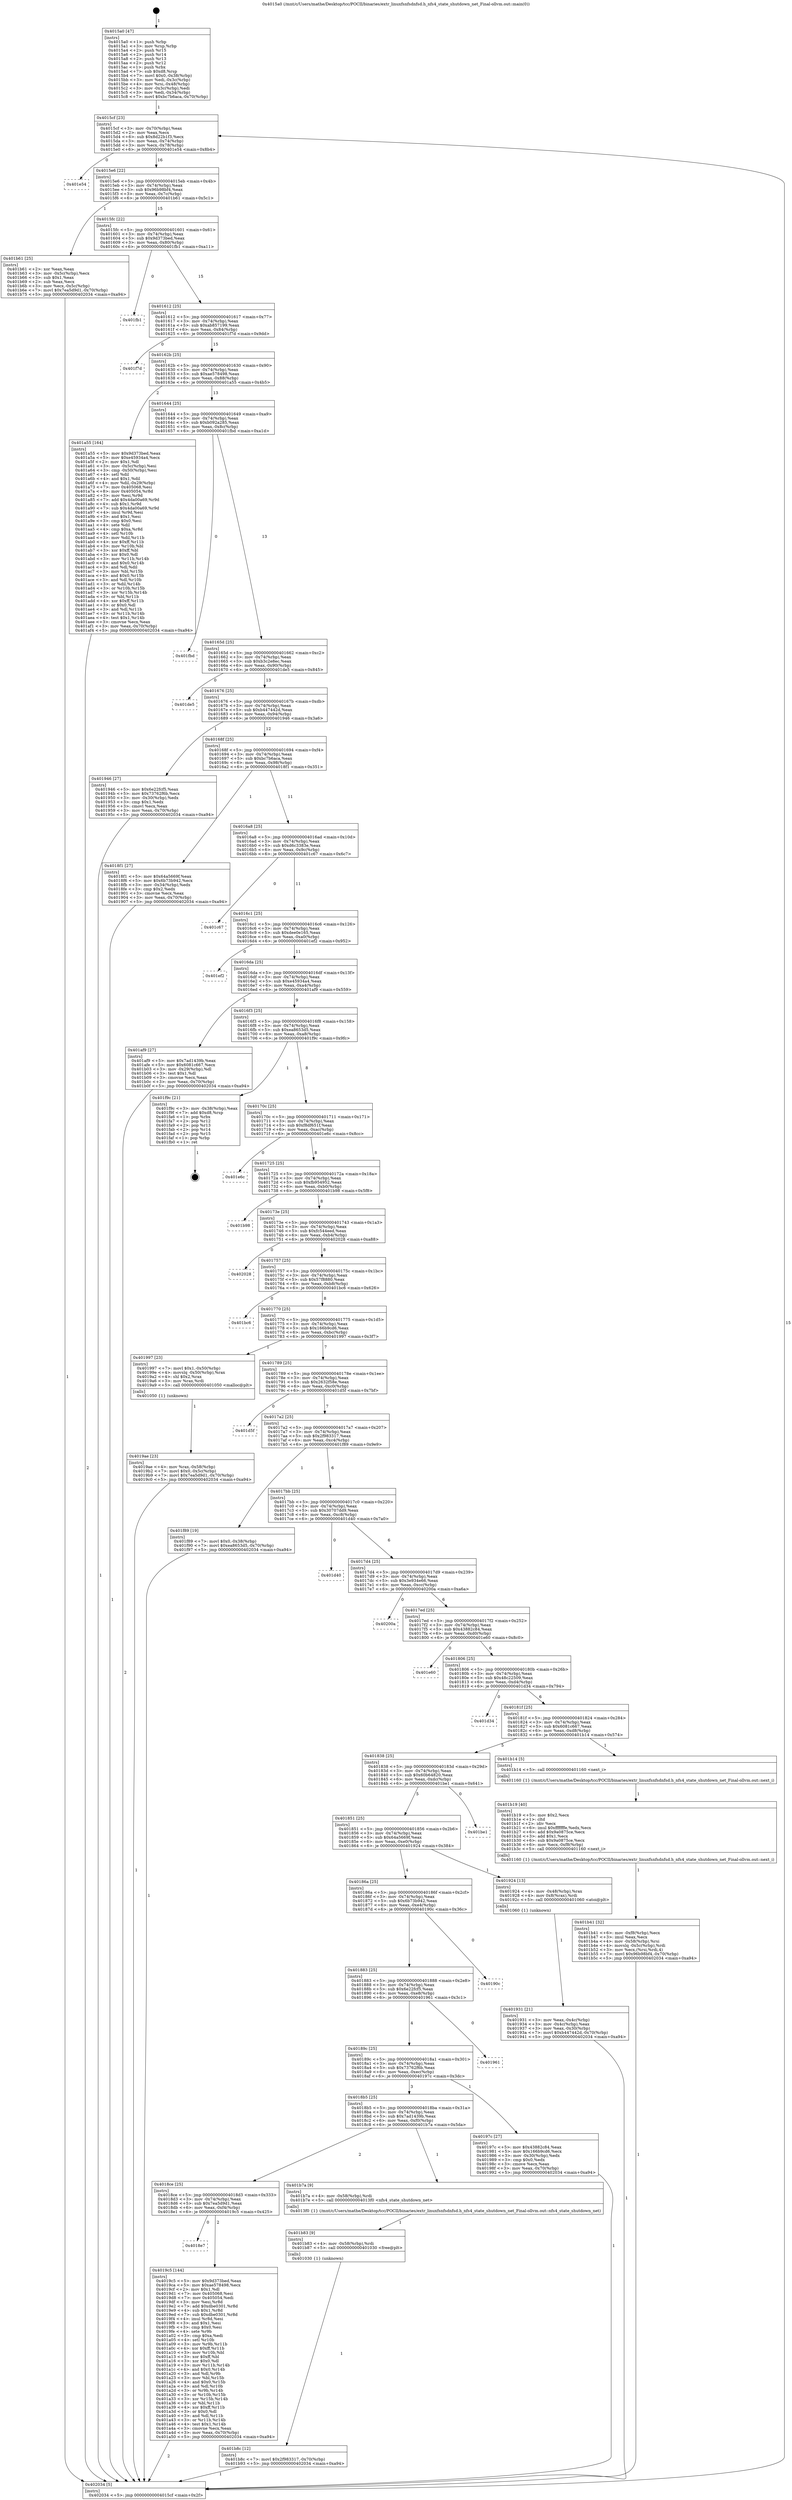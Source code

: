 digraph "0x4015a0" {
  label = "0x4015a0 (/mnt/c/Users/mathe/Desktop/tcc/POCII/binaries/extr_linuxfsnfsdnfsd.h_nfs4_state_shutdown_net_Final-ollvm.out::main(0))"
  labelloc = "t"
  node[shape=record]

  Entry [label="",width=0.3,height=0.3,shape=circle,fillcolor=black,style=filled]
  "0x4015cf" [label="{
     0x4015cf [23]\l
     | [instrs]\l
     &nbsp;&nbsp;0x4015cf \<+3\>: mov -0x70(%rbp),%eax\l
     &nbsp;&nbsp;0x4015d2 \<+2\>: mov %eax,%ecx\l
     &nbsp;&nbsp;0x4015d4 \<+6\>: sub $0x8d22b1f3,%ecx\l
     &nbsp;&nbsp;0x4015da \<+3\>: mov %eax,-0x74(%rbp)\l
     &nbsp;&nbsp;0x4015dd \<+3\>: mov %ecx,-0x78(%rbp)\l
     &nbsp;&nbsp;0x4015e0 \<+6\>: je 0000000000401e54 \<main+0x8b4\>\l
  }"]
  "0x401e54" [label="{
     0x401e54\l
  }", style=dashed]
  "0x4015e6" [label="{
     0x4015e6 [22]\l
     | [instrs]\l
     &nbsp;&nbsp;0x4015e6 \<+5\>: jmp 00000000004015eb \<main+0x4b\>\l
     &nbsp;&nbsp;0x4015eb \<+3\>: mov -0x74(%rbp),%eax\l
     &nbsp;&nbsp;0x4015ee \<+5\>: sub $0x96b98bf4,%eax\l
     &nbsp;&nbsp;0x4015f3 \<+3\>: mov %eax,-0x7c(%rbp)\l
     &nbsp;&nbsp;0x4015f6 \<+6\>: je 0000000000401b61 \<main+0x5c1\>\l
  }"]
  Exit [label="",width=0.3,height=0.3,shape=circle,fillcolor=black,style=filled,peripheries=2]
  "0x401b61" [label="{
     0x401b61 [25]\l
     | [instrs]\l
     &nbsp;&nbsp;0x401b61 \<+2\>: xor %eax,%eax\l
     &nbsp;&nbsp;0x401b63 \<+3\>: mov -0x5c(%rbp),%ecx\l
     &nbsp;&nbsp;0x401b66 \<+3\>: sub $0x1,%eax\l
     &nbsp;&nbsp;0x401b69 \<+2\>: sub %eax,%ecx\l
     &nbsp;&nbsp;0x401b6b \<+3\>: mov %ecx,-0x5c(%rbp)\l
     &nbsp;&nbsp;0x401b6e \<+7\>: movl $0x7ea5d9d1,-0x70(%rbp)\l
     &nbsp;&nbsp;0x401b75 \<+5\>: jmp 0000000000402034 \<main+0xa94\>\l
  }"]
  "0x4015fc" [label="{
     0x4015fc [22]\l
     | [instrs]\l
     &nbsp;&nbsp;0x4015fc \<+5\>: jmp 0000000000401601 \<main+0x61\>\l
     &nbsp;&nbsp;0x401601 \<+3\>: mov -0x74(%rbp),%eax\l
     &nbsp;&nbsp;0x401604 \<+5\>: sub $0x9d373bed,%eax\l
     &nbsp;&nbsp;0x401609 \<+3\>: mov %eax,-0x80(%rbp)\l
     &nbsp;&nbsp;0x40160c \<+6\>: je 0000000000401fb1 \<main+0xa11\>\l
  }"]
  "0x401b8c" [label="{
     0x401b8c [12]\l
     | [instrs]\l
     &nbsp;&nbsp;0x401b8c \<+7\>: movl $0x2f983317,-0x70(%rbp)\l
     &nbsp;&nbsp;0x401b93 \<+5\>: jmp 0000000000402034 \<main+0xa94\>\l
  }"]
  "0x401fb1" [label="{
     0x401fb1\l
  }", style=dashed]
  "0x401612" [label="{
     0x401612 [25]\l
     | [instrs]\l
     &nbsp;&nbsp;0x401612 \<+5\>: jmp 0000000000401617 \<main+0x77\>\l
     &nbsp;&nbsp;0x401617 \<+3\>: mov -0x74(%rbp),%eax\l
     &nbsp;&nbsp;0x40161a \<+5\>: sub $0xab857199,%eax\l
     &nbsp;&nbsp;0x40161f \<+6\>: mov %eax,-0x84(%rbp)\l
     &nbsp;&nbsp;0x401625 \<+6\>: je 0000000000401f7d \<main+0x9dd\>\l
  }"]
  "0x401b83" [label="{
     0x401b83 [9]\l
     | [instrs]\l
     &nbsp;&nbsp;0x401b83 \<+4\>: mov -0x58(%rbp),%rdi\l
     &nbsp;&nbsp;0x401b87 \<+5\>: call 0000000000401030 \<free@plt\>\l
     | [calls]\l
     &nbsp;&nbsp;0x401030 \{1\} (unknown)\l
  }"]
  "0x401f7d" [label="{
     0x401f7d\l
  }", style=dashed]
  "0x40162b" [label="{
     0x40162b [25]\l
     | [instrs]\l
     &nbsp;&nbsp;0x40162b \<+5\>: jmp 0000000000401630 \<main+0x90\>\l
     &nbsp;&nbsp;0x401630 \<+3\>: mov -0x74(%rbp),%eax\l
     &nbsp;&nbsp;0x401633 \<+5\>: sub $0xae578498,%eax\l
     &nbsp;&nbsp;0x401638 \<+6\>: mov %eax,-0x88(%rbp)\l
     &nbsp;&nbsp;0x40163e \<+6\>: je 0000000000401a55 \<main+0x4b5\>\l
  }"]
  "0x401b41" [label="{
     0x401b41 [32]\l
     | [instrs]\l
     &nbsp;&nbsp;0x401b41 \<+6\>: mov -0xf8(%rbp),%ecx\l
     &nbsp;&nbsp;0x401b47 \<+3\>: imul %eax,%ecx\l
     &nbsp;&nbsp;0x401b4a \<+4\>: mov -0x58(%rbp),%rsi\l
     &nbsp;&nbsp;0x401b4e \<+4\>: movslq -0x5c(%rbp),%rdi\l
     &nbsp;&nbsp;0x401b52 \<+3\>: mov %ecx,(%rsi,%rdi,4)\l
     &nbsp;&nbsp;0x401b55 \<+7\>: movl $0x96b98bf4,-0x70(%rbp)\l
     &nbsp;&nbsp;0x401b5c \<+5\>: jmp 0000000000402034 \<main+0xa94\>\l
  }"]
  "0x401a55" [label="{
     0x401a55 [164]\l
     | [instrs]\l
     &nbsp;&nbsp;0x401a55 \<+5\>: mov $0x9d373bed,%eax\l
     &nbsp;&nbsp;0x401a5a \<+5\>: mov $0xe45934a4,%ecx\l
     &nbsp;&nbsp;0x401a5f \<+2\>: mov $0x1,%dl\l
     &nbsp;&nbsp;0x401a61 \<+3\>: mov -0x5c(%rbp),%esi\l
     &nbsp;&nbsp;0x401a64 \<+3\>: cmp -0x50(%rbp),%esi\l
     &nbsp;&nbsp;0x401a67 \<+4\>: setl %dil\l
     &nbsp;&nbsp;0x401a6b \<+4\>: and $0x1,%dil\l
     &nbsp;&nbsp;0x401a6f \<+4\>: mov %dil,-0x29(%rbp)\l
     &nbsp;&nbsp;0x401a73 \<+7\>: mov 0x405068,%esi\l
     &nbsp;&nbsp;0x401a7a \<+8\>: mov 0x405054,%r8d\l
     &nbsp;&nbsp;0x401a82 \<+3\>: mov %esi,%r9d\l
     &nbsp;&nbsp;0x401a85 \<+7\>: add $0x4da00a69,%r9d\l
     &nbsp;&nbsp;0x401a8c \<+4\>: sub $0x1,%r9d\l
     &nbsp;&nbsp;0x401a90 \<+7\>: sub $0x4da00a69,%r9d\l
     &nbsp;&nbsp;0x401a97 \<+4\>: imul %r9d,%esi\l
     &nbsp;&nbsp;0x401a9b \<+3\>: and $0x1,%esi\l
     &nbsp;&nbsp;0x401a9e \<+3\>: cmp $0x0,%esi\l
     &nbsp;&nbsp;0x401aa1 \<+4\>: sete %dil\l
     &nbsp;&nbsp;0x401aa5 \<+4\>: cmp $0xa,%r8d\l
     &nbsp;&nbsp;0x401aa9 \<+4\>: setl %r10b\l
     &nbsp;&nbsp;0x401aad \<+3\>: mov %dil,%r11b\l
     &nbsp;&nbsp;0x401ab0 \<+4\>: xor $0xff,%r11b\l
     &nbsp;&nbsp;0x401ab4 \<+3\>: mov %r10b,%bl\l
     &nbsp;&nbsp;0x401ab7 \<+3\>: xor $0xff,%bl\l
     &nbsp;&nbsp;0x401aba \<+3\>: xor $0x0,%dl\l
     &nbsp;&nbsp;0x401abd \<+3\>: mov %r11b,%r14b\l
     &nbsp;&nbsp;0x401ac0 \<+4\>: and $0x0,%r14b\l
     &nbsp;&nbsp;0x401ac4 \<+3\>: and %dl,%dil\l
     &nbsp;&nbsp;0x401ac7 \<+3\>: mov %bl,%r15b\l
     &nbsp;&nbsp;0x401aca \<+4\>: and $0x0,%r15b\l
     &nbsp;&nbsp;0x401ace \<+3\>: and %dl,%r10b\l
     &nbsp;&nbsp;0x401ad1 \<+3\>: or %dil,%r14b\l
     &nbsp;&nbsp;0x401ad4 \<+3\>: or %r10b,%r15b\l
     &nbsp;&nbsp;0x401ad7 \<+3\>: xor %r15b,%r14b\l
     &nbsp;&nbsp;0x401ada \<+3\>: or %bl,%r11b\l
     &nbsp;&nbsp;0x401add \<+4\>: xor $0xff,%r11b\l
     &nbsp;&nbsp;0x401ae1 \<+3\>: or $0x0,%dl\l
     &nbsp;&nbsp;0x401ae4 \<+3\>: and %dl,%r11b\l
     &nbsp;&nbsp;0x401ae7 \<+3\>: or %r11b,%r14b\l
     &nbsp;&nbsp;0x401aea \<+4\>: test $0x1,%r14b\l
     &nbsp;&nbsp;0x401aee \<+3\>: cmovne %ecx,%eax\l
     &nbsp;&nbsp;0x401af1 \<+3\>: mov %eax,-0x70(%rbp)\l
     &nbsp;&nbsp;0x401af4 \<+5\>: jmp 0000000000402034 \<main+0xa94\>\l
  }"]
  "0x401644" [label="{
     0x401644 [25]\l
     | [instrs]\l
     &nbsp;&nbsp;0x401644 \<+5\>: jmp 0000000000401649 \<main+0xa9\>\l
     &nbsp;&nbsp;0x401649 \<+3\>: mov -0x74(%rbp),%eax\l
     &nbsp;&nbsp;0x40164c \<+5\>: sub $0xb092a285,%eax\l
     &nbsp;&nbsp;0x401651 \<+6\>: mov %eax,-0x8c(%rbp)\l
     &nbsp;&nbsp;0x401657 \<+6\>: je 0000000000401fbd \<main+0xa1d\>\l
  }"]
  "0x401b19" [label="{
     0x401b19 [40]\l
     | [instrs]\l
     &nbsp;&nbsp;0x401b19 \<+5\>: mov $0x2,%ecx\l
     &nbsp;&nbsp;0x401b1e \<+1\>: cltd\l
     &nbsp;&nbsp;0x401b1f \<+2\>: idiv %ecx\l
     &nbsp;&nbsp;0x401b21 \<+6\>: imul $0xfffffffe,%edx,%ecx\l
     &nbsp;&nbsp;0x401b27 \<+6\>: add $0x9a0875ce,%ecx\l
     &nbsp;&nbsp;0x401b2d \<+3\>: add $0x1,%ecx\l
     &nbsp;&nbsp;0x401b30 \<+6\>: sub $0x9a0875ce,%ecx\l
     &nbsp;&nbsp;0x401b36 \<+6\>: mov %ecx,-0xf8(%rbp)\l
     &nbsp;&nbsp;0x401b3c \<+5\>: call 0000000000401160 \<next_i\>\l
     | [calls]\l
     &nbsp;&nbsp;0x401160 \{1\} (/mnt/c/Users/mathe/Desktop/tcc/POCII/binaries/extr_linuxfsnfsdnfsd.h_nfs4_state_shutdown_net_Final-ollvm.out::next_i)\l
  }"]
  "0x401fbd" [label="{
     0x401fbd\l
  }", style=dashed]
  "0x40165d" [label="{
     0x40165d [25]\l
     | [instrs]\l
     &nbsp;&nbsp;0x40165d \<+5\>: jmp 0000000000401662 \<main+0xc2\>\l
     &nbsp;&nbsp;0x401662 \<+3\>: mov -0x74(%rbp),%eax\l
     &nbsp;&nbsp;0x401665 \<+5\>: sub $0xb3c2e8ec,%eax\l
     &nbsp;&nbsp;0x40166a \<+6\>: mov %eax,-0x90(%rbp)\l
     &nbsp;&nbsp;0x401670 \<+6\>: je 0000000000401de5 \<main+0x845\>\l
  }"]
  "0x4018e7" [label="{
     0x4018e7\l
  }", style=dashed]
  "0x401de5" [label="{
     0x401de5\l
  }", style=dashed]
  "0x401676" [label="{
     0x401676 [25]\l
     | [instrs]\l
     &nbsp;&nbsp;0x401676 \<+5\>: jmp 000000000040167b \<main+0xdb\>\l
     &nbsp;&nbsp;0x40167b \<+3\>: mov -0x74(%rbp),%eax\l
     &nbsp;&nbsp;0x40167e \<+5\>: sub $0xb447442d,%eax\l
     &nbsp;&nbsp;0x401683 \<+6\>: mov %eax,-0x94(%rbp)\l
     &nbsp;&nbsp;0x401689 \<+6\>: je 0000000000401946 \<main+0x3a6\>\l
  }"]
  "0x4019c5" [label="{
     0x4019c5 [144]\l
     | [instrs]\l
     &nbsp;&nbsp;0x4019c5 \<+5\>: mov $0x9d373bed,%eax\l
     &nbsp;&nbsp;0x4019ca \<+5\>: mov $0xae578498,%ecx\l
     &nbsp;&nbsp;0x4019cf \<+2\>: mov $0x1,%dl\l
     &nbsp;&nbsp;0x4019d1 \<+7\>: mov 0x405068,%esi\l
     &nbsp;&nbsp;0x4019d8 \<+7\>: mov 0x405054,%edi\l
     &nbsp;&nbsp;0x4019df \<+3\>: mov %esi,%r8d\l
     &nbsp;&nbsp;0x4019e2 \<+7\>: add $0xdbe0301,%r8d\l
     &nbsp;&nbsp;0x4019e9 \<+4\>: sub $0x1,%r8d\l
     &nbsp;&nbsp;0x4019ed \<+7\>: sub $0xdbe0301,%r8d\l
     &nbsp;&nbsp;0x4019f4 \<+4\>: imul %r8d,%esi\l
     &nbsp;&nbsp;0x4019f8 \<+3\>: and $0x1,%esi\l
     &nbsp;&nbsp;0x4019fb \<+3\>: cmp $0x0,%esi\l
     &nbsp;&nbsp;0x4019fe \<+4\>: sete %r9b\l
     &nbsp;&nbsp;0x401a02 \<+3\>: cmp $0xa,%edi\l
     &nbsp;&nbsp;0x401a05 \<+4\>: setl %r10b\l
     &nbsp;&nbsp;0x401a09 \<+3\>: mov %r9b,%r11b\l
     &nbsp;&nbsp;0x401a0c \<+4\>: xor $0xff,%r11b\l
     &nbsp;&nbsp;0x401a10 \<+3\>: mov %r10b,%bl\l
     &nbsp;&nbsp;0x401a13 \<+3\>: xor $0xff,%bl\l
     &nbsp;&nbsp;0x401a16 \<+3\>: xor $0x0,%dl\l
     &nbsp;&nbsp;0x401a19 \<+3\>: mov %r11b,%r14b\l
     &nbsp;&nbsp;0x401a1c \<+4\>: and $0x0,%r14b\l
     &nbsp;&nbsp;0x401a20 \<+3\>: and %dl,%r9b\l
     &nbsp;&nbsp;0x401a23 \<+3\>: mov %bl,%r15b\l
     &nbsp;&nbsp;0x401a26 \<+4\>: and $0x0,%r15b\l
     &nbsp;&nbsp;0x401a2a \<+3\>: and %dl,%r10b\l
     &nbsp;&nbsp;0x401a2d \<+3\>: or %r9b,%r14b\l
     &nbsp;&nbsp;0x401a30 \<+3\>: or %r10b,%r15b\l
     &nbsp;&nbsp;0x401a33 \<+3\>: xor %r15b,%r14b\l
     &nbsp;&nbsp;0x401a36 \<+3\>: or %bl,%r11b\l
     &nbsp;&nbsp;0x401a39 \<+4\>: xor $0xff,%r11b\l
     &nbsp;&nbsp;0x401a3d \<+3\>: or $0x0,%dl\l
     &nbsp;&nbsp;0x401a40 \<+3\>: and %dl,%r11b\l
     &nbsp;&nbsp;0x401a43 \<+3\>: or %r11b,%r14b\l
     &nbsp;&nbsp;0x401a46 \<+4\>: test $0x1,%r14b\l
     &nbsp;&nbsp;0x401a4a \<+3\>: cmovne %ecx,%eax\l
     &nbsp;&nbsp;0x401a4d \<+3\>: mov %eax,-0x70(%rbp)\l
     &nbsp;&nbsp;0x401a50 \<+5\>: jmp 0000000000402034 \<main+0xa94\>\l
  }"]
  "0x401946" [label="{
     0x401946 [27]\l
     | [instrs]\l
     &nbsp;&nbsp;0x401946 \<+5\>: mov $0x6e22fcf5,%eax\l
     &nbsp;&nbsp;0x40194b \<+5\>: mov $0x73762f6b,%ecx\l
     &nbsp;&nbsp;0x401950 \<+3\>: mov -0x30(%rbp),%edx\l
     &nbsp;&nbsp;0x401953 \<+3\>: cmp $0x1,%edx\l
     &nbsp;&nbsp;0x401956 \<+3\>: cmovl %ecx,%eax\l
     &nbsp;&nbsp;0x401959 \<+3\>: mov %eax,-0x70(%rbp)\l
     &nbsp;&nbsp;0x40195c \<+5\>: jmp 0000000000402034 \<main+0xa94\>\l
  }"]
  "0x40168f" [label="{
     0x40168f [25]\l
     | [instrs]\l
     &nbsp;&nbsp;0x40168f \<+5\>: jmp 0000000000401694 \<main+0xf4\>\l
     &nbsp;&nbsp;0x401694 \<+3\>: mov -0x74(%rbp),%eax\l
     &nbsp;&nbsp;0x401697 \<+5\>: sub $0xbc7b6aca,%eax\l
     &nbsp;&nbsp;0x40169c \<+6\>: mov %eax,-0x98(%rbp)\l
     &nbsp;&nbsp;0x4016a2 \<+6\>: je 00000000004018f1 \<main+0x351\>\l
  }"]
  "0x4018ce" [label="{
     0x4018ce [25]\l
     | [instrs]\l
     &nbsp;&nbsp;0x4018ce \<+5\>: jmp 00000000004018d3 \<main+0x333\>\l
     &nbsp;&nbsp;0x4018d3 \<+3\>: mov -0x74(%rbp),%eax\l
     &nbsp;&nbsp;0x4018d6 \<+5\>: sub $0x7ea5d9d1,%eax\l
     &nbsp;&nbsp;0x4018db \<+6\>: mov %eax,-0xf4(%rbp)\l
     &nbsp;&nbsp;0x4018e1 \<+6\>: je 00000000004019c5 \<main+0x425\>\l
  }"]
  "0x4018f1" [label="{
     0x4018f1 [27]\l
     | [instrs]\l
     &nbsp;&nbsp;0x4018f1 \<+5\>: mov $0x64a5669f,%eax\l
     &nbsp;&nbsp;0x4018f6 \<+5\>: mov $0x6b73b942,%ecx\l
     &nbsp;&nbsp;0x4018fb \<+3\>: mov -0x34(%rbp),%edx\l
     &nbsp;&nbsp;0x4018fe \<+3\>: cmp $0x2,%edx\l
     &nbsp;&nbsp;0x401901 \<+3\>: cmovne %ecx,%eax\l
     &nbsp;&nbsp;0x401904 \<+3\>: mov %eax,-0x70(%rbp)\l
     &nbsp;&nbsp;0x401907 \<+5\>: jmp 0000000000402034 \<main+0xa94\>\l
  }"]
  "0x4016a8" [label="{
     0x4016a8 [25]\l
     | [instrs]\l
     &nbsp;&nbsp;0x4016a8 \<+5\>: jmp 00000000004016ad \<main+0x10d\>\l
     &nbsp;&nbsp;0x4016ad \<+3\>: mov -0x74(%rbp),%eax\l
     &nbsp;&nbsp;0x4016b0 \<+5\>: sub $0xd6c3383e,%eax\l
     &nbsp;&nbsp;0x4016b5 \<+6\>: mov %eax,-0x9c(%rbp)\l
     &nbsp;&nbsp;0x4016bb \<+6\>: je 0000000000401c67 \<main+0x6c7\>\l
  }"]
  "0x402034" [label="{
     0x402034 [5]\l
     | [instrs]\l
     &nbsp;&nbsp;0x402034 \<+5\>: jmp 00000000004015cf \<main+0x2f\>\l
  }"]
  "0x4015a0" [label="{
     0x4015a0 [47]\l
     | [instrs]\l
     &nbsp;&nbsp;0x4015a0 \<+1\>: push %rbp\l
     &nbsp;&nbsp;0x4015a1 \<+3\>: mov %rsp,%rbp\l
     &nbsp;&nbsp;0x4015a4 \<+2\>: push %r15\l
     &nbsp;&nbsp;0x4015a6 \<+2\>: push %r14\l
     &nbsp;&nbsp;0x4015a8 \<+2\>: push %r13\l
     &nbsp;&nbsp;0x4015aa \<+2\>: push %r12\l
     &nbsp;&nbsp;0x4015ac \<+1\>: push %rbx\l
     &nbsp;&nbsp;0x4015ad \<+7\>: sub $0xd8,%rsp\l
     &nbsp;&nbsp;0x4015b4 \<+7\>: movl $0x0,-0x38(%rbp)\l
     &nbsp;&nbsp;0x4015bb \<+3\>: mov %edi,-0x3c(%rbp)\l
     &nbsp;&nbsp;0x4015be \<+4\>: mov %rsi,-0x48(%rbp)\l
     &nbsp;&nbsp;0x4015c2 \<+3\>: mov -0x3c(%rbp),%edi\l
     &nbsp;&nbsp;0x4015c5 \<+3\>: mov %edi,-0x34(%rbp)\l
     &nbsp;&nbsp;0x4015c8 \<+7\>: movl $0xbc7b6aca,-0x70(%rbp)\l
  }"]
  "0x401b7a" [label="{
     0x401b7a [9]\l
     | [instrs]\l
     &nbsp;&nbsp;0x401b7a \<+4\>: mov -0x58(%rbp),%rdi\l
     &nbsp;&nbsp;0x401b7e \<+5\>: call 00000000004013f0 \<nfs4_state_shutdown_net\>\l
     | [calls]\l
     &nbsp;&nbsp;0x4013f0 \{1\} (/mnt/c/Users/mathe/Desktop/tcc/POCII/binaries/extr_linuxfsnfsdnfsd.h_nfs4_state_shutdown_net_Final-ollvm.out::nfs4_state_shutdown_net)\l
  }"]
  "0x401c67" [label="{
     0x401c67\l
  }", style=dashed]
  "0x4016c1" [label="{
     0x4016c1 [25]\l
     | [instrs]\l
     &nbsp;&nbsp;0x4016c1 \<+5\>: jmp 00000000004016c6 \<main+0x126\>\l
     &nbsp;&nbsp;0x4016c6 \<+3\>: mov -0x74(%rbp),%eax\l
     &nbsp;&nbsp;0x4016c9 \<+5\>: sub $0xdee0e165,%eax\l
     &nbsp;&nbsp;0x4016ce \<+6\>: mov %eax,-0xa0(%rbp)\l
     &nbsp;&nbsp;0x4016d4 \<+6\>: je 0000000000401ef2 \<main+0x952\>\l
  }"]
  "0x4019ae" [label="{
     0x4019ae [23]\l
     | [instrs]\l
     &nbsp;&nbsp;0x4019ae \<+4\>: mov %rax,-0x58(%rbp)\l
     &nbsp;&nbsp;0x4019b2 \<+7\>: movl $0x0,-0x5c(%rbp)\l
     &nbsp;&nbsp;0x4019b9 \<+7\>: movl $0x7ea5d9d1,-0x70(%rbp)\l
     &nbsp;&nbsp;0x4019c0 \<+5\>: jmp 0000000000402034 \<main+0xa94\>\l
  }"]
  "0x401ef2" [label="{
     0x401ef2\l
  }", style=dashed]
  "0x4016da" [label="{
     0x4016da [25]\l
     | [instrs]\l
     &nbsp;&nbsp;0x4016da \<+5\>: jmp 00000000004016df \<main+0x13f\>\l
     &nbsp;&nbsp;0x4016df \<+3\>: mov -0x74(%rbp),%eax\l
     &nbsp;&nbsp;0x4016e2 \<+5\>: sub $0xe45934a4,%eax\l
     &nbsp;&nbsp;0x4016e7 \<+6\>: mov %eax,-0xa4(%rbp)\l
     &nbsp;&nbsp;0x4016ed \<+6\>: je 0000000000401af9 \<main+0x559\>\l
  }"]
  "0x4018b5" [label="{
     0x4018b5 [25]\l
     | [instrs]\l
     &nbsp;&nbsp;0x4018b5 \<+5\>: jmp 00000000004018ba \<main+0x31a\>\l
     &nbsp;&nbsp;0x4018ba \<+3\>: mov -0x74(%rbp),%eax\l
     &nbsp;&nbsp;0x4018bd \<+5\>: sub $0x7ad1439b,%eax\l
     &nbsp;&nbsp;0x4018c2 \<+6\>: mov %eax,-0xf0(%rbp)\l
     &nbsp;&nbsp;0x4018c8 \<+6\>: je 0000000000401b7a \<main+0x5da\>\l
  }"]
  "0x401af9" [label="{
     0x401af9 [27]\l
     | [instrs]\l
     &nbsp;&nbsp;0x401af9 \<+5\>: mov $0x7ad1439b,%eax\l
     &nbsp;&nbsp;0x401afe \<+5\>: mov $0x6081c667,%ecx\l
     &nbsp;&nbsp;0x401b03 \<+3\>: mov -0x29(%rbp),%dl\l
     &nbsp;&nbsp;0x401b06 \<+3\>: test $0x1,%dl\l
     &nbsp;&nbsp;0x401b09 \<+3\>: cmovne %ecx,%eax\l
     &nbsp;&nbsp;0x401b0c \<+3\>: mov %eax,-0x70(%rbp)\l
     &nbsp;&nbsp;0x401b0f \<+5\>: jmp 0000000000402034 \<main+0xa94\>\l
  }"]
  "0x4016f3" [label="{
     0x4016f3 [25]\l
     | [instrs]\l
     &nbsp;&nbsp;0x4016f3 \<+5\>: jmp 00000000004016f8 \<main+0x158\>\l
     &nbsp;&nbsp;0x4016f8 \<+3\>: mov -0x74(%rbp),%eax\l
     &nbsp;&nbsp;0x4016fb \<+5\>: sub $0xea8653d5,%eax\l
     &nbsp;&nbsp;0x401700 \<+6\>: mov %eax,-0xa8(%rbp)\l
     &nbsp;&nbsp;0x401706 \<+6\>: je 0000000000401f9c \<main+0x9fc\>\l
  }"]
  "0x40197c" [label="{
     0x40197c [27]\l
     | [instrs]\l
     &nbsp;&nbsp;0x40197c \<+5\>: mov $0x43882c84,%eax\l
     &nbsp;&nbsp;0x401981 \<+5\>: mov $0x166b9cd6,%ecx\l
     &nbsp;&nbsp;0x401986 \<+3\>: mov -0x30(%rbp),%edx\l
     &nbsp;&nbsp;0x401989 \<+3\>: cmp $0x0,%edx\l
     &nbsp;&nbsp;0x40198c \<+3\>: cmove %ecx,%eax\l
     &nbsp;&nbsp;0x40198f \<+3\>: mov %eax,-0x70(%rbp)\l
     &nbsp;&nbsp;0x401992 \<+5\>: jmp 0000000000402034 \<main+0xa94\>\l
  }"]
  "0x401f9c" [label="{
     0x401f9c [21]\l
     | [instrs]\l
     &nbsp;&nbsp;0x401f9c \<+3\>: mov -0x38(%rbp),%eax\l
     &nbsp;&nbsp;0x401f9f \<+7\>: add $0xd8,%rsp\l
     &nbsp;&nbsp;0x401fa6 \<+1\>: pop %rbx\l
     &nbsp;&nbsp;0x401fa7 \<+2\>: pop %r12\l
     &nbsp;&nbsp;0x401fa9 \<+2\>: pop %r13\l
     &nbsp;&nbsp;0x401fab \<+2\>: pop %r14\l
     &nbsp;&nbsp;0x401fad \<+2\>: pop %r15\l
     &nbsp;&nbsp;0x401faf \<+1\>: pop %rbp\l
     &nbsp;&nbsp;0x401fb0 \<+1\>: ret\l
  }"]
  "0x40170c" [label="{
     0x40170c [25]\l
     | [instrs]\l
     &nbsp;&nbsp;0x40170c \<+5\>: jmp 0000000000401711 \<main+0x171\>\l
     &nbsp;&nbsp;0x401711 \<+3\>: mov -0x74(%rbp),%eax\l
     &nbsp;&nbsp;0x401714 \<+5\>: sub $0xf8df651f,%eax\l
     &nbsp;&nbsp;0x401719 \<+6\>: mov %eax,-0xac(%rbp)\l
     &nbsp;&nbsp;0x40171f \<+6\>: je 0000000000401e6c \<main+0x8cc\>\l
  }"]
  "0x40189c" [label="{
     0x40189c [25]\l
     | [instrs]\l
     &nbsp;&nbsp;0x40189c \<+5\>: jmp 00000000004018a1 \<main+0x301\>\l
     &nbsp;&nbsp;0x4018a1 \<+3\>: mov -0x74(%rbp),%eax\l
     &nbsp;&nbsp;0x4018a4 \<+5\>: sub $0x73762f6b,%eax\l
     &nbsp;&nbsp;0x4018a9 \<+6\>: mov %eax,-0xec(%rbp)\l
     &nbsp;&nbsp;0x4018af \<+6\>: je 000000000040197c \<main+0x3dc\>\l
  }"]
  "0x401e6c" [label="{
     0x401e6c\l
  }", style=dashed]
  "0x401725" [label="{
     0x401725 [25]\l
     | [instrs]\l
     &nbsp;&nbsp;0x401725 \<+5\>: jmp 000000000040172a \<main+0x18a\>\l
     &nbsp;&nbsp;0x40172a \<+3\>: mov -0x74(%rbp),%eax\l
     &nbsp;&nbsp;0x40172d \<+5\>: sub $0xfb954952,%eax\l
     &nbsp;&nbsp;0x401732 \<+6\>: mov %eax,-0xb0(%rbp)\l
     &nbsp;&nbsp;0x401738 \<+6\>: je 0000000000401b98 \<main+0x5f8\>\l
  }"]
  "0x401961" [label="{
     0x401961\l
  }", style=dashed]
  "0x401b98" [label="{
     0x401b98\l
  }", style=dashed]
  "0x40173e" [label="{
     0x40173e [25]\l
     | [instrs]\l
     &nbsp;&nbsp;0x40173e \<+5\>: jmp 0000000000401743 \<main+0x1a3\>\l
     &nbsp;&nbsp;0x401743 \<+3\>: mov -0x74(%rbp),%eax\l
     &nbsp;&nbsp;0x401746 \<+5\>: sub $0xfc544eed,%eax\l
     &nbsp;&nbsp;0x40174b \<+6\>: mov %eax,-0xb4(%rbp)\l
     &nbsp;&nbsp;0x401751 \<+6\>: je 0000000000402028 \<main+0xa88\>\l
  }"]
  "0x401883" [label="{
     0x401883 [25]\l
     | [instrs]\l
     &nbsp;&nbsp;0x401883 \<+5\>: jmp 0000000000401888 \<main+0x2e8\>\l
     &nbsp;&nbsp;0x401888 \<+3\>: mov -0x74(%rbp),%eax\l
     &nbsp;&nbsp;0x40188b \<+5\>: sub $0x6e22fcf5,%eax\l
     &nbsp;&nbsp;0x401890 \<+6\>: mov %eax,-0xe8(%rbp)\l
     &nbsp;&nbsp;0x401896 \<+6\>: je 0000000000401961 \<main+0x3c1\>\l
  }"]
  "0x402028" [label="{
     0x402028\l
  }", style=dashed]
  "0x401757" [label="{
     0x401757 [25]\l
     | [instrs]\l
     &nbsp;&nbsp;0x401757 \<+5\>: jmp 000000000040175c \<main+0x1bc\>\l
     &nbsp;&nbsp;0x40175c \<+3\>: mov -0x74(%rbp),%eax\l
     &nbsp;&nbsp;0x40175f \<+5\>: sub $0x57f8880,%eax\l
     &nbsp;&nbsp;0x401764 \<+6\>: mov %eax,-0xb8(%rbp)\l
     &nbsp;&nbsp;0x40176a \<+6\>: je 0000000000401bc6 \<main+0x626\>\l
  }"]
  "0x40190c" [label="{
     0x40190c\l
  }", style=dashed]
  "0x401bc6" [label="{
     0x401bc6\l
  }", style=dashed]
  "0x401770" [label="{
     0x401770 [25]\l
     | [instrs]\l
     &nbsp;&nbsp;0x401770 \<+5\>: jmp 0000000000401775 \<main+0x1d5\>\l
     &nbsp;&nbsp;0x401775 \<+3\>: mov -0x74(%rbp),%eax\l
     &nbsp;&nbsp;0x401778 \<+5\>: sub $0x166b9cd6,%eax\l
     &nbsp;&nbsp;0x40177d \<+6\>: mov %eax,-0xbc(%rbp)\l
     &nbsp;&nbsp;0x401783 \<+6\>: je 0000000000401997 \<main+0x3f7\>\l
  }"]
  "0x401931" [label="{
     0x401931 [21]\l
     | [instrs]\l
     &nbsp;&nbsp;0x401931 \<+3\>: mov %eax,-0x4c(%rbp)\l
     &nbsp;&nbsp;0x401934 \<+3\>: mov -0x4c(%rbp),%eax\l
     &nbsp;&nbsp;0x401937 \<+3\>: mov %eax,-0x30(%rbp)\l
     &nbsp;&nbsp;0x40193a \<+7\>: movl $0xb447442d,-0x70(%rbp)\l
     &nbsp;&nbsp;0x401941 \<+5\>: jmp 0000000000402034 \<main+0xa94\>\l
  }"]
  "0x401997" [label="{
     0x401997 [23]\l
     | [instrs]\l
     &nbsp;&nbsp;0x401997 \<+7\>: movl $0x1,-0x50(%rbp)\l
     &nbsp;&nbsp;0x40199e \<+4\>: movslq -0x50(%rbp),%rax\l
     &nbsp;&nbsp;0x4019a2 \<+4\>: shl $0x2,%rax\l
     &nbsp;&nbsp;0x4019a6 \<+3\>: mov %rax,%rdi\l
     &nbsp;&nbsp;0x4019a9 \<+5\>: call 0000000000401050 \<malloc@plt\>\l
     | [calls]\l
     &nbsp;&nbsp;0x401050 \{1\} (unknown)\l
  }"]
  "0x401789" [label="{
     0x401789 [25]\l
     | [instrs]\l
     &nbsp;&nbsp;0x401789 \<+5\>: jmp 000000000040178e \<main+0x1ee\>\l
     &nbsp;&nbsp;0x40178e \<+3\>: mov -0x74(%rbp),%eax\l
     &nbsp;&nbsp;0x401791 \<+5\>: sub $0x2632f58e,%eax\l
     &nbsp;&nbsp;0x401796 \<+6\>: mov %eax,-0xc0(%rbp)\l
     &nbsp;&nbsp;0x40179c \<+6\>: je 0000000000401d5f \<main+0x7bf\>\l
  }"]
  "0x40186a" [label="{
     0x40186a [25]\l
     | [instrs]\l
     &nbsp;&nbsp;0x40186a \<+5\>: jmp 000000000040186f \<main+0x2cf\>\l
     &nbsp;&nbsp;0x40186f \<+3\>: mov -0x74(%rbp),%eax\l
     &nbsp;&nbsp;0x401872 \<+5\>: sub $0x6b73b942,%eax\l
     &nbsp;&nbsp;0x401877 \<+6\>: mov %eax,-0xe4(%rbp)\l
     &nbsp;&nbsp;0x40187d \<+6\>: je 000000000040190c \<main+0x36c\>\l
  }"]
  "0x401d5f" [label="{
     0x401d5f\l
  }", style=dashed]
  "0x4017a2" [label="{
     0x4017a2 [25]\l
     | [instrs]\l
     &nbsp;&nbsp;0x4017a2 \<+5\>: jmp 00000000004017a7 \<main+0x207\>\l
     &nbsp;&nbsp;0x4017a7 \<+3\>: mov -0x74(%rbp),%eax\l
     &nbsp;&nbsp;0x4017aa \<+5\>: sub $0x2f983317,%eax\l
     &nbsp;&nbsp;0x4017af \<+6\>: mov %eax,-0xc4(%rbp)\l
     &nbsp;&nbsp;0x4017b5 \<+6\>: je 0000000000401f89 \<main+0x9e9\>\l
  }"]
  "0x401924" [label="{
     0x401924 [13]\l
     | [instrs]\l
     &nbsp;&nbsp;0x401924 \<+4\>: mov -0x48(%rbp),%rax\l
     &nbsp;&nbsp;0x401928 \<+4\>: mov 0x8(%rax),%rdi\l
     &nbsp;&nbsp;0x40192c \<+5\>: call 0000000000401060 \<atoi@plt\>\l
     | [calls]\l
     &nbsp;&nbsp;0x401060 \{1\} (unknown)\l
  }"]
  "0x401f89" [label="{
     0x401f89 [19]\l
     | [instrs]\l
     &nbsp;&nbsp;0x401f89 \<+7\>: movl $0x0,-0x38(%rbp)\l
     &nbsp;&nbsp;0x401f90 \<+7\>: movl $0xea8653d5,-0x70(%rbp)\l
     &nbsp;&nbsp;0x401f97 \<+5\>: jmp 0000000000402034 \<main+0xa94\>\l
  }"]
  "0x4017bb" [label="{
     0x4017bb [25]\l
     | [instrs]\l
     &nbsp;&nbsp;0x4017bb \<+5\>: jmp 00000000004017c0 \<main+0x220\>\l
     &nbsp;&nbsp;0x4017c0 \<+3\>: mov -0x74(%rbp),%eax\l
     &nbsp;&nbsp;0x4017c3 \<+5\>: sub $0x30707dd9,%eax\l
     &nbsp;&nbsp;0x4017c8 \<+6\>: mov %eax,-0xc8(%rbp)\l
     &nbsp;&nbsp;0x4017ce \<+6\>: je 0000000000401d40 \<main+0x7a0\>\l
  }"]
  "0x401851" [label="{
     0x401851 [25]\l
     | [instrs]\l
     &nbsp;&nbsp;0x401851 \<+5\>: jmp 0000000000401856 \<main+0x2b6\>\l
     &nbsp;&nbsp;0x401856 \<+3\>: mov -0x74(%rbp),%eax\l
     &nbsp;&nbsp;0x401859 \<+5\>: sub $0x64a5669f,%eax\l
     &nbsp;&nbsp;0x40185e \<+6\>: mov %eax,-0xe0(%rbp)\l
     &nbsp;&nbsp;0x401864 \<+6\>: je 0000000000401924 \<main+0x384\>\l
  }"]
  "0x401d40" [label="{
     0x401d40\l
  }", style=dashed]
  "0x4017d4" [label="{
     0x4017d4 [25]\l
     | [instrs]\l
     &nbsp;&nbsp;0x4017d4 \<+5\>: jmp 00000000004017d9 \<main+0x239\>\l
     &nbsp;&nbsp;0x4017d9 \<+3\>: mov -0x74(%rbp),%eax\l
     &nbsp;&nbsp;0x4017dc \<+5\>: sub $0x3e934e66,%eax\l
     &nbsp;&nbsp;0x4017e1 \<+6\>: mov %eax,-0xcc(%rbp)\l
     &nbsp;&nbsp;0x4017e7 \<+6\>: je 000000000040200a \<main+0xa6a\>\l
  }"]
  "0x401be1" [label="{
     0x401be1\l
  }", style=dashed]
  "0x40200a" [label="{
     0x40200a\l
  }", style=dashed]
  "0x4017ed" [label="{
     0x4017ed [25]\l
     | [instrs]\l
     &nbsp;&nbsp;0x4017ed \<+5\>: jmp 00000000004017f2 \<main+0x252\>\l
     &nbsp;&nbsp;0x4017f2 \<+3\>: mov -0x74(%rbp),%eax\l
     &nbsp;&nbsp;0x4017f5 \<+5\>: sub $0x43882c84,%eax\l
     &nbsp;&nbsp;0x4017fa \<+6\>: mov %eax,-0xd0(%rbp)\l
     &nbsp;&nbsp;0x401800 \<+6\>: je 0000000000401e60 \<main+0x8c0\>\l
  }"]
  "0x401838" [label="{
     0x401838 [25]\l
     | [instrs]\l
     &nbsp;&nbsp;0x401838 \<+5\>: jmp 000000000040183d \<main+0x29d\>\l
     &nbsp;&nbsp;0x40183d \<+3\>: mov -0x74(%rbp),%eax\l
     &nbsp;&nbsp;0x401840 \<+5\>: sub $0x60b64820,%eax\l
     &nbsp;&nbsp;0x401845 \<+6\>: mov %eax,-0xdc(%rbp)\l
     &nbsp;&nbsp;0x40184b \<+6\>: je 0000000000401be1 \<main+0x641\>\l
  }"]
  "0x401e60" [label="{
     0x401e60\l
  }", style=dashed]
  "0x401806" [label="{
     0x401806 [25]\l
     | [instrs]\l
     &nbsp;&nbsp;0x401806 \<+5\>: jmp 000000000040180b \<main+0x26b\>\l
     &nbsp;&nbsp;0x40180b \<+3\>: mov -0x74(%rbp),%eax\l
     &nbsp;&nbsp;0x40180e \<+5\>: sub $0x48c22509,%eax\l
     &nbsp;&nbsp;0x401813 \<+6\>: mov %eax,-0xd4(%rbp)\l
     &nbsp;&nbsp;0x401819 \<+6\>: je 0000000000401d34 \<main+0x794\>\l
  }"]
  "0x401b14" [label="{
     0x401b14 [5]\l
     | [instrs]\l
     &nbsp;&nbsp;0x401b14 \<+5\>: call 0000000000401160 \<next_i\>\l
     | [calls]\l
     &nbsp;&nbsp;0x401160 \{1\} (/mnt/c/Users/mathe/Desktop/tcc/POCII/binaries/extr_linuxfsnfsdnfsd.h_nfs4_state_shutdown_net_Final-ollvm.out::next_i)\l
  }"]
  "0x401d34" [label="{
     0x401d34\l
  }", style=dashed]
  "0x40181f" [label="{
     0x40181f [25]\l
     | [instrs]\l
     &nbsp;&nbsp;0x40181f \<+5\>: jmp 0000000000401824 \<main+0x284\>\l
     &nbsp;&nbsp;0x401824 \<+3\>: mov -0x74(%rbp),%eax\l
     &nbsp;&nbsp;0x401827 \<+5\>: sub $0x6081c667,%eax\l
     &nbsp;&nbsp;0x40182c \<+6\>: mov %eax,-0xd8(%rbp)\l
     &nbsp;&nbsp;0x401832 \<+6\>: je 0000000000401b14 \<main+0x574\>\l
  }"]
  Entry -> "0x4015a0" [label=" 1"]
  "0x4015cf" -> "0x401e54" [label=" 0"]
  "0x4015cf" -> "0x4015e6" [label=" 16"]
  "0x401f9c" -> Exit [label=" 1"]
  "0x4015e6" -> "0x401b61" [label=" 1"]
  "0x4015e6" -> "0x4015fc" [label=" 15"]
  "0x401f89" -> "0x402034" [label=" 1"]
  "0x4015fc" -> "0x401fb1" [label=" 0"]
  "0x4015fc" -> "0x401612" [label=" 15"]
  "0x401b8c" -> "0x402034" [label=" 1"]
  "0x401612" -> "0x401f7d" [label=" 0"]
  "0x401612" -> "0x40162b" [label=" 15"]
  "0x401b83" -> "0x401b8c" [label=" 1"]
  "0x40162b" -> "0x401a55" [label=" 2"]
  "0x40162b" -> "0x401644" [label=" 13"]
  "0x401b7a" -> "0x401b83" [label=" 1"]
  "0x401644" -> "0x401fbd" [label=" 0"]
  "0x401644" -> "0x40165d" [label=" 13"]
  "0x401b61" -> "0x402034" [label=" 1"]
  "0x40165d" -> "0x401de5" [label=" 0"]
  "0x40165d" -> "0x401676" [label=" 13"]
  "0x401b41" -> "0x402034" [label=" 1"]
  "0x401676" -> "0x401946" [label=" 1"]
  "0x401676" -> "0x40168f" [label=" 12"]
  "0x401b19" -> "0x401b41" [label=" 1"]
  "0x40168f" -> "0x4018f1" [label=" 1"]
  "0x40168f" -> "0x4016a8" [label=" 11"]
  "0x4018f1" -> "0x402034" [label=" 1"]
  "0x4015a0" -> "0x4015cf" [label=" 1"]
  "0x402034" -> "0x4015cf" [label=" 15"]
  "0x401af9" -> "0x402034" [label=" 2"]
  "0x4016a8" -> "0x401c67" [label=" 0"]
  "0x4016a8" -> "0x4016c1" [label=" 11"]
  "0x401a55" -> "0x402034" [label=" 2"]
  "0x4016c1" -> "0x401ef2" [label=" 0"]
  "0x4016c1" -> "0x4016da" [label=" 11"]
  "0x4018ce" -> "0x4018e7" [label=" 0"]
  "0x4016da" -> "0x401af9" [label=" 2"]
  "0x4016da" -> "0x4016f3" [label=" 9"]
  "0x4018ce" -> "0x4019c5" [label=" 2"]
  "0x4016f3" -> "0x401f9c" [label=" 1"]
  "0x4016f3" -> "0x40170c" [label=" 8"]
  "0x401b14" -> "0x401b19" [label=" 1"]
  "0x40170c" -> "0x401e6c" [label=" 0"]
  "0x40170c" -> "0x401725" [label=" 8"]
  "0x4018b5" -> "0x401b7a" [label=" 1"]
  "0x401725" -> "0x401b98" [label=" 0"]
  "0x401725" -> "0x40173e" [label=" 8"]
  "0x4019c5" -> "0x402034" [label=" 2"]
  "0x40173e" -> "0x402028" [label=" 0"]
  "0x40173e" -> "0x401757" [label=" 8"]
  "0x401997" -> "0x4019ae" [label=" 1"]
  "0x401757" -> "0x401bc6" [label=" 0"]
  "0x401757" -> "0x401770" [label=" 8"]
  "0x40197c" -> "0x402034" [label=" 1"]
  "0x401770" -> "0x401997" [label=" 1"]
  "0x401770" -> "0x401789" [label=" 7"]
  "0x40189c" -> "0x40197c" [label=" 1"]
  "0x401789" -> "0x401d5f" [label=" 0"]
  "0x401789" -> "0x4017a2" [label=" 7"]
  "0x4018b5" -> "0x4018ce" [label=" 2"]
  "0x4017a2" -> "0x401f89" [label=" 1"]
  "0x4017a2" -> "0x4017bb" [label=" 6"]
  "0x401883" -> "0x40189c" [label=" 4"]
  "0x4017bb" -> "0x401d40" [label=" 0"]
  "0x4017bb" -> "0x4017d4" [label=" 6"]
  "0x4019ae" -> "0x402034" [label=" 1"]
  "0x4017d4" -> "0x40200a" [label=" 0"]
  "0x4017d4" -> "0x4017ed" [label=" 6"]
  "0x40186a" -> "0x401883" [label=" 4"]
  "0x4017ed" -> "0x401e60" [label=" 0"]
  "0x4017ed" -> "0x401806" [label=" 6"]
  "0x40189c" -> "0x4018b5" [label=" 3"]
  "0x401806" -> "0x401d34" [label=" 0"]
  "0x401806" -> "0x40181f" [label=" 6"]
  "0x401946" -> "0x402034" [label=" 1"]
  "0x40181f" -> "0x401b14" [label=" 1"]
  "0x40181f" -> "0x401838" [label=" 5"]
  "0x40186a" -> "0x40190c" [label=" 0"]
  "0x401838" -> "0x401be1" [label=" 0"]
  "0x401838" -> "0x401851" [label=" 5"]
  "0x401883" -> "0x401961" [label=" 0"]
  "0x401851" -> "0x401924" [label=" 1"]
  "0x401851" -> "0x40186a" [label=" 4"]
  "0x401924" -> "0x401931" [label=" 1"]
  "0x401931" -> "0x402034" [label=" 1"]
}
